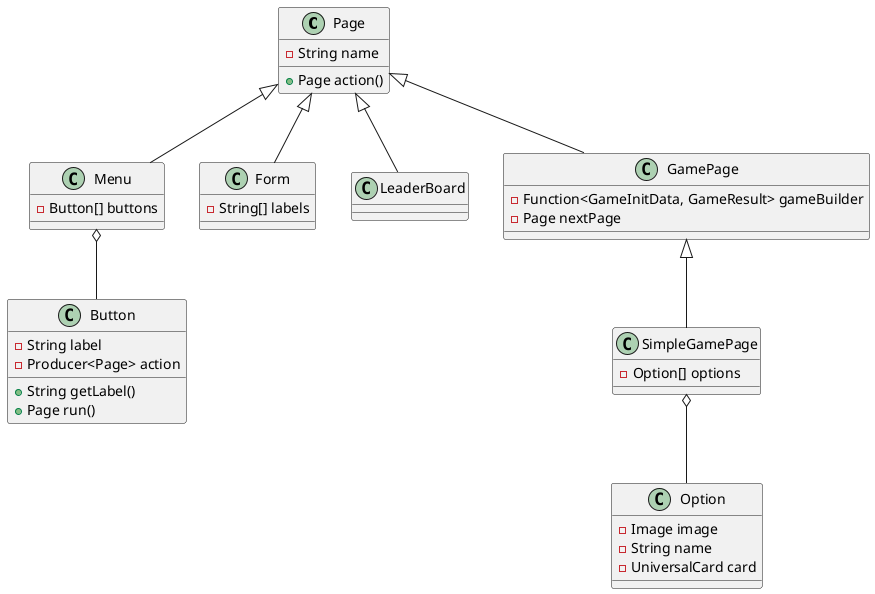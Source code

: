 @startuml
class Page {
  -String name
  +Page action()
}

class Menu {
  -Button[] buttons
}
Page <|-- Menu

class Form {
  -String[] labels
}
Page <|-- Form

class LeaderBoard {
}
Page <|-- LeaderBoard

class GamePage {
  -Function<GameInitData, GameResult> gameBuilder
  -Page nextPage
}
Page <|-- GamePage

class SimpleGamePage {
  -Option[] options
}
GamePage <|-- SimpleGamePage

class Button {
  -String label
  -Producer<Page> action
  +String getLabel()
  +Page run()
}
Menu o-- Button

class Option {
  -Image image
  -String name
  -UniversalCard card
}
SimpleGamePage o-- Option

@enduml